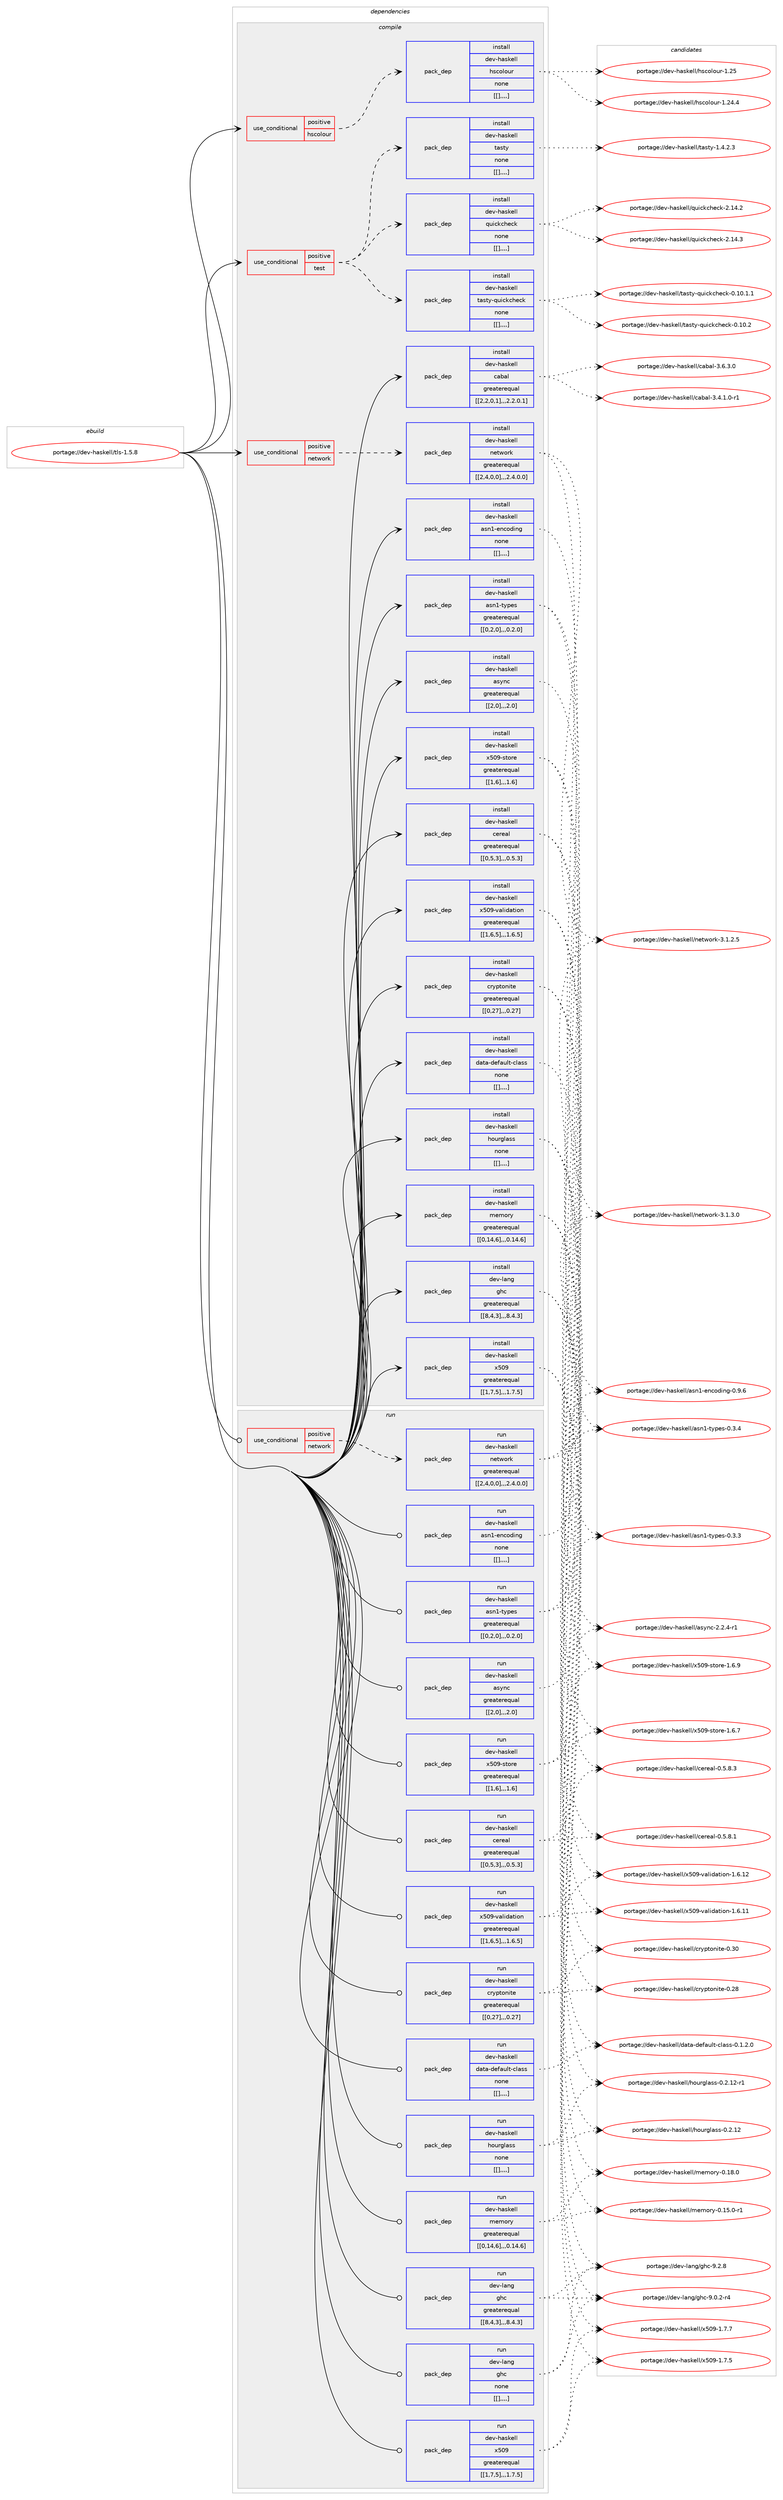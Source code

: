 digraph prolog {

# *************
# Graph options
# *************

newrank=true;
concentrate=true;
compound=true;
graph [rankdir=LR,fontname=Helvetica,fontsize=10,ranksep=1.5];#, ranksep=2.5, nodesep=0.2];
edge  [arrowhead=vee];
node  [fontname=Helvetica,fontsize=10];

# **********
# The ebuild
# **********

subgraph cluster_leftcol {
color=gray;
label=<<i>ebuild</i>>;
id [label="portage://dev-haskell/tls-1.5.8", color=red, width=4, href="../dev-haskell/tls-1.5.8.svg"];
}

# ****************
# The dependencies
# ****************

subgraph cluster_midcol {
color=gray;
label=<<i>dependencies</i>>;
subgraph cluster_compile {
fillcolor="#eeeeee";
style=filled;
label=<<i>compile</i>>;
subgraph cond21619 {
dependency90108 [label=<<TABLE BORDER="0" CELLBORDER="1" CELLSPACING="0" CELLPADDING="4"><TR><TD ROWSPAN="3" CELLPADDING="10">use_conditional</TD></TR><TR><TD>positive</TD></TR><TR><TD>hscolour</TD></TR></TABLE>>, shape=none, color=red];
subgraph pack67462 {
dependency90109 [label=<<TABLE BORDER="0" CELLBORDER="1" CELLSPACING="0" CELLPADDING="4" WIDTH="220"><TR><TD ROWSPAN="6" CELLPADDING="30">pack_dep</TD></TR><TR><TD WIDTH="110">install</TD></TR><TR><TD>dev-haskell</TD></TR><TR><TD>hscolour</TD></TR><TR><TD>none</TD></TR><TR><TD>[[],,,,]</TD></TR></TABLE>>, shape=none, color=blue];
}
dependency90108:e -> dependency90109:w [weight=20,style="dashed",arrowhead="vee"];
}
id:e -> dependency90108:w [weight=20,style="solid",arrowhead="vee"];
subgraph cond21620 {
dependency90110 [label=<<TABLE BORDER="0" CELLBORDER="1" CELLSPACING="0" CELLPADDING="4"><TR><TD ROWSPAN="3" CELLPADDING="10">use_conditional</TD></TR><TR><TD>positive</TD></TR><TR><TD>network</TD></TR></TABLE>>, shape=none, color=red];
subgraph pack67463 {
dependency90111 [label=<<TABLE BORDER="0" CELLBORDER="1" CELLSPACING="0" CELLPADDING="4" WIDTH="220"><TR><TD ROWSPAN="6" CELLPADDING="30">pack_dep</TD></TR><TR><TD WIDTH="110">install</TD></TR><TR><TD>dev-haskell</TD></TR><TR><TD>network</TD></TR><TR><TD>greaterequal</TD></TR><TR><TD>[[2,4,0,0],,,2.4.0.0]</TD></TR></TABLE>>, shape=none, color=blue];
}
dependency90110:e -> dependency90111:w [weight=20,style="dashed",arrowhead="vee"];
}
id:e -> dependency90110:w [weight=20,style="solid",arrowhead="vee"];
subgraph cond21621 {
dependency90112 [label=<<TABLE BORDER="0" CELLBORDER="1" CELLSPACING="0" CELLPADDING="4"><TR><TD ROWSPAN="3" CELLPADDING="10">use_conditional</TD></TR><TR><TD>positive</TD></TR><TR><TD>test</TD></TR></TABLE>>, shape=none, color=red];
subgraph pack67464 {
dependency90113 [label=<<TABLE BORDER="0" CELLBORDER="1" CELLSPACING="0" CELLPADDING="4" WIDTH="220"><TR><TD ROWSPAN="6" CELLPADDING="30">pack_dep</TD></TR><TR><TD WIDTH="110">install</TD></TR><TR><TD>dev-haskell</TD></TR><TR><TD>quickcheck</TD></TR><TR><TD>none</TD></TR><TR><TD>[[],,,,]</TD></TR></TABLE>>, shape=none, color=blue];
}
dependency90112:e -> dependency90113:w [weight=20,style="dashed",arrowhead="vee"];
subgraph pack67465 {
dependency90114 [label=<<TABLE BORDER="0" CELLBORDER="1" CELLSPACING="0" CELLPADDING="4" WIDTH="220"><TR><TD ROWSPAN="6" CELLPADDING="30">pack_dep</TD></TR><TR><TD WIDTH="110">install</TD></TR><TR><TD>dev-haskell</TD></TR><TR><TD>tasty</TD></TR><TR><TD>none</TD></TR><TR><TD>[[],,,,]</TD></TR></TABLE>>, shape=none, color=blue];
}
dependency90112:e -> dependency90114:w [weight=20,style="dashed",arrowhead="vee"];
subgraph pack67466 {
dependency90115 [label=<<TABLE BORDER="0" CELLBORDER="1" CELLSPACING="0" CELLPADDING="4" WIDTH="220"><TR><TD ROWSPAN="6" CELLPADDING="30">pack_dep</TD></TR><TR><TD WIDTH="110">install</TD></TR><TR><TD>dev-haskell</TD></TR><TR><TD>tasty-quickcheck</TD></TR><TR><TD>none</TD></TR><TR><TD>[[],,,,]</TD></TR></TABLE>>, shape=none, color=blue];
}
dependency90112:e -> dependency90115:w [weight=20,style="dashed",arrowhead="vee"];
}
id:e -> dependency90112:w [weight=20,style="solid",arrowhead="vee"];
subgraph pack67467 {
dependency90116 [label=<<TABLE BORDER="0" CELLBORDER="1" CELLSPACING="0" CELLPADDING="4" WIDTH="220"><TR><TD ROWSPAN="6" CELLPADDING="30">pack_dep</TD></TR><TR><TD WIDTH="110">install</TD></TR><TR><TD>dev-haskell</TD></TR><TR><TD>asn1-encoding</TD></TR><TR><TD>none</TD></TR><TR><TD>[[],,,,]</TD></TR></TABLE>>, shape=none, color=blue];
}
id:e -> dependency90116:w [weight=20,style="solid",arrowhead="vee"];
subgraph pack67468 {
dependency90117 [label=<<TABLE BORDER="0" CELLBORDER="1" CELLSPACING="0" CELLPADDING="4" WIDTH="220"><TR><TD ROWSPAN="6" CELLPADDING="30">pack_dep</TD></TR><TR><TD WIDTH="110">install</TD></TR><TR><TD>dev-haskell</TD></TR><TR><TD>asn1-types</TD></TR><TR><TD>greaterequal</TD></TR><TR><TD>[[0,2,0],,,0.2.0]</TD></TR></TABLE>>, shape=none, color=blue];
}
id:e -> dependency90117:w [weight=20,style="solid",arrowhead="vee"];
subgraph pack67469 {
dependency90118 [label=<<TABLE BORDER="0" CELLBORDER="1" CELLSPACING="0" CELLPADDING="4" WIDTH="220"><TR><TD ROWSPAN="6" CELLPADDING="30">pack_dep</TD></TR><TR><TD WIDTH="110">install</TD></TR><TR><TD>dev-haskell</TD></TR><TR><TD>async</TD></TR><TR><TD>greaterequal</TD></TR><TR><TD>[[2,0],,,2.0]</TD></TR></TABLE>>, shape=none, color=blue];
}
id:e -> dependency90118:w [weight=20,style="solid",arrowhead="vee"];
subgraph pack67470 {
dependency90119 [label=<<TABLE BORDER="0" CELLBORDER="1" CELLSPACING="0" CELLPADDING="4" WIDTH="220"><TR><TD ROWSPAN="6" CELLPADDING="30">pack_dep</TD></TR><TR><TD WIDTH="110">install</TD></TR><TR><TD>dev-haskell</TD></TR><TR><TD>cabal</TD></TR><TR><TD>greaterequal</TD></TR><TR><TD>[[2,2,0,1],,,2.2.0.1]</TD></TR></TABLE>>, shape=none, color=blue];
}
id:e -> dependency90119:w [weight=20,style="solid",arrowhead="vee"];
subgraph pack67471 {
dependency90120 [label=<<TABLE BORDER="0" CELLBORDER="1" CELLSPACING="0" CELLPADDING="4" WIDTH="220"><TR><TD ROWSPAN="6" CELLPADDING="30">pack_dep</TD></TR><TR><TD WIDTH="110">install</TD></TR><TR><TD>dev-haskell</TD></TR><TR><TD>cereal</TD></TR><TR><TD>greaterequal</TD></TR><TR><TD>[[0,5,3],,,0.5.3]</TD></TR></TABLE>>, shape=none, color=blue];
}
id:e -> dependency90120:w [weight=20,style="solid",arrowhead="vee"];
subgraph pack67472 {
dependency90121 [label=<<TABLE BORDER="0" CELLBORDER="1" CELLSPACING="0" CELLPADDING="4" WIDTH="220"><TR><TD ROWSPAN="6" CELLPADDING="30">pack_dep</TD></TR><TR><TD WIDTH="110">install</TD></TR><TR><TD>dev-haskell</TD></TR><TR><TD>cryptonite</TD></TR><TR><TD>greaterequal</TD></TR><TR><TD>[[0,27],,,0.27]</TD></TR></TABLE>>, shape=none, color=blue];
}
id:e -> dependency90121:w [weight=20,style="solid",arrowhead="vee"];
subgraph pack67473 {
dependency90122 [label=<<TABLE BORDER="0" CELLBORDER="1" CELLSPACING="0" CELLPADDING="4" WIDTH="220"><TR><TD ROWSPAN="6" CELLPADDING="30">pack_dep</TD></TR><TR><TD WIDTH="110">install</TD></TR><TR><TD>dev-haskell</TD></TR><TR><TD>data-default-class</TD></TR><TR><TD>none</TD></TR><TR><TD>[[],,,,]</TD></TR></TABLE>>, shape=none, color=blue];
}
id:e -> dependency90122:w [weight=20,style="solid",arrowhead="vee"];
subgraph pack67474 {
dependency90123 [label=<<TABLE BORDER="0" CELLBORDER="1" CELLSPACING="0" CELLPADDING="4" WIDTH="220"><TR><TD ROWSPAN="6" CELLPADDING="30">pack_dep</TD></TR><TR><TD WIDTH="110">install</TD></TR><TR><TD>dev-haskell</TD></TR><TR><TD>hourglass</TD></TR><TR><TD>none</TD></TR><TR><TD>[[],,,,]</TD></TR></TABLE>>, shape=none, color=blue];
}
id:e -> dependency90123:w [weight=20,style="solid",arrowhead="vee"];
subgraph pack67475 {
dependency90124 [label=<<TABLE BORDER="0" CELLBORDER="1" CELLSPACING="0" CELLPADDING="4" WIDTH="220"><TR><TD ROWSPAN="6" CELLPADDING="30">pack_dep</TD></TR><TR><TD WIDTH="110">install</TD></TR><TR><TD>dev-haskell</TD></TR><TR><TD>memory</TD></TR><TR><TD>greaterequal</TD></TR><TR><TD>[[0,14,6],,,0.14.6]</TD></TR></TABLE>>, shape=none, color=blue];
}
id:e -> dependency90124:w [weight=20,style="solid",arrowhead="vee"];
subgraph pack67476 {
dependency90125 [label=<<TABLE BORDER="0" CELLBORDER="1" CELLSPACING="0" CELLPADDING="4" WIDTH="220"><TR><TD ROWSPAN="6" CELLPADDING="30">pack_dep</TD></TR><TR><TD WIDTH="110">install</TD></TR><TR><TD>dev-haskell</TD></TR><TR><TD>x509</TD></TR><TR><TD>greaterequal</TD></TR><TR><TD>[[1,7,5],,,1.7.5]</TD></TR></TABLE>>, shape=none, color=blue];
}
id:e -> dependency90125:w [weight=20,style="solid",arrowhead="vee"];
subgraph pack67477 {
dependency90126 [label=<<TABLE BORDER="0" CELLBORDER="1" CELLSPACING="0" CELLPADDING="4" WIDTH="220"><TR><TD ROWSPAN="6" CELLPADDING="30">pack_dep</TD></TR><TR><TD WIDTH="110">install</TD></TR><TR><TD>dev-haskell</TD></TR><TR><TD>x509-store</TD></TR><TR><TD>greaterequal</TD></TR><TR><TD>[[1,6],,,1.6]</TD></TR></TABLE>>, shape=none, color=blue];
}
id:e -> dependency90126:w [weight=20,style="solid",arrowhead="vee"];
subgraph pack67478 {
dependency90127 [label=<<TABLE BORDER="0" CELLBORDER="1" CELLSPACING="0" CELLPADDING="4" WIDTH="220"><TR><TD ROWSPAN="6" CELLPADDING="30">pack_dep</TD></TR><TR><TD WIDTH="110">install</TD></TR><TR><TD>dev-haskell</TD></TR><TR><TD>x509-validation</TD></TR><TR><TD>greaterequal</TD></TR><TR><TD>[[1,6,5],,,1.6.5]</TD></TR></TABLE>>, shape=none, color=blue];
}
id:e -> dependency90127:w [weight=20,style="solid",arrowhead="vee"];
subgraph pack67479 {
dependency90128 [label=<<TABLE BORDER="0" CELLBORDER="1" CELLSPACING="0" CELLPADDING="4" WIDTH="220"><TR><TD ROWSPAN="6" CELLPADDING="30">pack_dep</TD></TR><TR><TD WIDTH="110">install</TD></TR><TR><TD>dev-lang</TD></TR><TR><TD>ghc</TD></TR><TR><TD>greaterequal</TD></TR><TR><TD>[[8,4,3],,,8.4.3]</TD></TR></TABLE>>, shape=none, color=blue];
}
id:e -> dependency90128:w [weight=20,style="solid",arrowhead="vee"];
}
subgraph cluster_compileandrun {
fillcolor="#eeeeee";
style=filled;
label=<<i>compile and run</i>>;
}
subgraph cluster_run {
fillcolor="#eeeeee";
style=filled;
label=<<i>run</i>>;
subgraph cond21622 {
dependency90129 [label=<<TABLE BORDER="0" CELLBORDER="1" CELLSPACING="0" CELLPADDING="4"><TR><TD ROWSPAN="3" CELLPADDING="10">use_conditional</TD></TR><TR><TD>positive</TD></TR><TR><TD>network</TD></TR></TABLE>>, shape=none, color=red];
subgraph pack67480 {
dependency90130 [label=<<TABLE BORDER="0" CELLBORDER="1" CELLSPACING="0" CELLPADDING="4" WIDTH="220"><TR><TD ROWSPAN="6" CELLPADDING="30">pack_dep</TD></TR><TR><TD WIDTH="110">run</TD></TR><TR><TD>dev-haskell</TD></TR><TR><TD>network</TD></TR><TR><TD>greaterequal</TD></TR><TR><TD>[[2,4,0,0],,,2.4.0.0]</TD></TR></TABLE>>, shape=none, color=blue];
}
dependency90129:e -> dependency90130:w [weight=20,style="dashed",arrowhead="vee"];
}
id:e -> dependency90129:w [weight=20,style="solid",arrowhead="odot"];
subgraph pack67481 {
dependency90131 [label=<<TABLE BORDER="0" CELLBORDER="1" CELLSPACING="0" CELLPADDING="4" WIDTH="220"><TR><TD ROWSPAN="6" CELLPADDING="30">pack_dep</TD></TR><TR><TD WIDTH="110">run</TD></TR><TR><TD>dev-haskell</TD></TR><TR><TD>asn1-encoding</TD></TR><TR><TD>none</TD></TR><TR><TD>[[],,,,]</TD></TR></TABLE>>, shape=none, color=blue];
}
id:e -> dependency90131:w [weight=20,style="solid",arrowhead="odot"];
subgraph pack67482 {
dependency90132 [label=<<TABLE BORDER="0" CELLBORDER="1" CELLSPACING="0" CELLPADDING="4" WIDTH="220"><TR><TD ROWSPAN="6" CELLPADDING="30">pack_dep</TD></TR><TR><TD WIDTH="110">run</TD></TR><TR><TD>dev-haskell</TD></TR><TR><TD>asn1-types</TD></TR><TR><TD>greaterequal</TD></TR><TR><TD>[[0,2,0],,,0.2.0]</TD></TR></TABLE>>, shape=none, color=blue];
}
id:e -> dependency90132:w [weight=20,style="solid",arrowhead="odot"];
subgraph pack67483 {
dependency90133 [label=<<TABLE BORDER="0" CELLBORDER="1" CELLSPACING="0" CELLPADDING="4" WIDTH="220"><TR><TD ROWSPAN="6" CELLPADDING="30">pack_dep</TD></TR><TR><TD WIDTH="110">run</TD></TR><TR><TD>dev-haskell</TD></TR><TR><TD>async</TD></TR><TR><TD>greaterequal</TD></TR><TR><TD>[[2,0],,,2.0]</TD></TR></TABLE>>, shape=none, color=blue];
}
id:e -> dependency90133:w [weight=20,style="solid",arrowhead="odot"];
subgraph pack67484 {
dependency90134 [label=<<TABLE BORDER="0" CELLBORDER="1" CELLSPACING="0" CELLPADDING="4" WIDTH="220"><TR><TD ROWSPAN="6" CELLPADDING="30">pack_dep</TD></TR><TR><TD WIDTH="110">run</TD></TR><TR><TD>dev-haskell</TD></TR><TR><TD>cereal</TD></TR><TR><TD>greaterequal</TD></TR><TR><TD>[[0,5,3],,,0.5.3]</TD></TR></TABLE>>, shape=none, color=blue];
}
id:e -> dependency90134:w [weight=20,style="solid",arrowhead="odot"];
subgraph pack67485 {
dependency90135 [label=<<TABLE BORDER="0" CELLBORDER="1" CELLSPACING="0" CELLPADDING="4" WIDTH="220"><TR><TD ROWSPAN="6" CELLPADDING="30">pack_dep</TD></TR><TR><TD WIDTH="110">run</TD></TR><TR><TD>dev-haskell</TD></TR><TR><TD>cryptonite</TD></TR><TR><TD>greaterequal</TD></TR><TR><TD>[[0,27],,,0.27]</TD></TR></TABLE>>, shape=none, color=blue];
}
id:e -> dependency90135:w [weight=20,style="solid",arrowhead="odot"];
subgraph pack67486 {
dependency90136 [label=<<TABLE BORDER="0" CELLBORDER="1" CELLSPACING="0" CELLPADDING="4" WIDTH="220"><TR><TD ROWSPAN="6" CELLPADDING="30">pack_dep</TD></TR><TR><TD WIDTH="110">run</TD></TR><TR><TD>dev-haskell</TD></TR><TR><TD>data-default-class</TD></TR><TR><TD>none</TD></TR><TR><TD>[[],,,,]</TD></TR></TABLE>>, shape=none, color=blue];
}
id:e -> dependency90136:w [weight=20,style="solid",arrowhead="odot"];
subgraph pack67487 {
dependency90137 [label=<<TABLE BORDER="0" CELLBORDER="1" CELLSPACING="0" CELLPADDING="4" WIDTH="220"><TR><TD ROWSPAN="6" CELLPADDING="30">pack_dep</TD></TR><TR><TD WIDTH="110">run</TD></TR><TR><TD>dev-haskell</TD></TR><TR><TD>hourglass</TD></TR><TR><TD>none</TD></TR><TR><TD>[[],,,,]</TD></TR></TABLE>>, shape=none, color=blue];
}
id:e -> dependency90137:w [weight=20,style="solid",arrowhead="odot"];
subgraph pack67488 {
dependency90138 [label=<<TABLE BORDER="0" CELLBORDER="1" CELLSPACING="0" CELLPADDING="4" WIDTH="220"><TR><TD ROWSPAN="6" CELLPADDING="30">pack_dep</TD></TR><TR><TD WIDTH="110">run</TD></TR><TR><TD>dev-haskell</TD></TR><TR><TD>memory</TD></TR><TR><TD>greaterequal</TD></TR><TR><TD>[[0,14,6],,,0.14.6]</TD></TR></TABLE>>, shape=none, color=blue];
}
id:e -> dependency90138:w [weight=20,style="solid",arrowhead="odot"];
subgraph pack67489 {
dependency90139 [label=<<TABLE BORDER="0" CELLBORDER="1" CELLSPACING="0" CELLPADDING="4" WIDTH="220"><TR><TD ROWSPAN="6" CELLPADDING="30">pack_dep</TD></TR><TR><TD WIDTH="110">run</TD></TR><TR><TD>dev-haskell</TD></TR><TR><TD>x509</TD></TR><TR><TD>greaterequal</TD></TR><TR><TD>[[1,7,5],,,1.7.5]</TD></TR></TABLE>>, shape=none, color=blue];
}
id:e -> dependency90139:w [weight=20,style="solid",arrowhead="odot"];
subgraph pack67490 {
dependency90140 [label=<<TABLE BORDER="0" CELLBORDER="1" CELLSPACING="0" CELLPADDING="4" WIDTH="220"><TR><TD ROWSPAN="6" CELLPADDING="30">pack_dep</TD></TR><TR><TD WIDTH="110">run</TD></TR><TR><TD>dev-haskell</TD></TR><TR><TD>x509-store</TD></TR><TR><TD>greaterequal</TD></TR><TR><TD>[[1,6],,,1.6]</TD></TR></TABLE>>, shape=none, color=blue];
}
id:e -> dependency90140:w [weight=20,style="solid",arrowhead="odot"];
subgraph pack67491 {
dependency90141 [label=<<TABLE BORDER="0" CELLBORDER="1" CELLSPACING="0" CELLPADDING="4" WIDTH="220"><TR><TD ROWSPAN="6" CELLPADDING="30">pack_dep</TD></TR><TR><TD WIDTH="110">run</TD></TR><TR><TD>dev-haskell</TD></TR><TR><TD>x509-validation</TD></TR><TR><TD>greaterequal</TD></TR><TR><TD>[[1,6,5],,,1.6.5]</TD></TR></TABLE>>, shape=none, color=blue];
}
id:e -> dependency90141:w [weight=20,style="solid",arrowhead="odot"];
subgraph pack67492 {
dependency90142 [label=<<TABLE BORDER="0" CELLBORDER="1" CELLSPACING="0" CELLPADDING="4" WIDTH="220"><TR><TD ROWSPAN="6" CELLPADDING="30">pack_dep</TD></TR><TR><TD WIDTH="110">run</TD></TR><TR><TD>dev-lang</TD></TR><TR><TD>ghc</TD></TR><TR><TD>greaterequal</TD></TR><TR><TD>[[8,4,3],,,8.4.3]</TD></TR></TABLE>>, shape=none, color=blue];
}
id:e -> dependency90142:w [weight=20,style="solid",arrowhead="odot"];
subgraph pack67493 {
dependency90143 [label=<<TABLE BORDER="0" CELLBORDER="1" CELLSPACING="0" CELLPADDING="4" WIDTH="220"><TR><TD ROWSPAN="6" CELLPADDING="30">pack_dep</TD></TR><TR><TD WIDTH="110">run</TD></TR><TR><TD>dev-lang</TD></TR><TR><TD>ghc</TD></TR><TR><TD>none</TD></TR><TR><TD>[[],,,,]</TD></TR></TABLE>>, shape=none, color=blue];
}
id:e -> dependency90143:w [weight=20,style="solid",arrowhead="odot"];
}
}

# **************
# The candidates
# **************

subgraph cluster_choices {
rank=same;
color=gray;
label=<<i>candidates</i>>;

subgraph choice67462 {
color=black;
nodesep=1;
choice100101118451049711510710110810847104115991111081111171144549465053 [label="portage://dev-haskell/hscolour-1.25", color=red, width=4,href="../dev-haskell/hscolour-1.25.svg"];
choice1001011184510497115107101108108471041159911110811111711445494650524652 [label="portage://dev-haskell/hscolour-1.24.4", color=red, width=4,href="../dev-haskell/hscolour-1.24.4.svg"];
dependency90109:e -> choice100101118451049711510710110810847104115991111081111171144549465053:w [style=dotted,weight="100"];
dependency90109:e -> choice1001011184510497115107101108108471041159911110811111711445494650524652:w [style=dotted,weight="100"];
}
subgraph choice67463 {
color=black;
nodesep=1;
choice1001011184510497115107101108108471101011161191111141074551464946514648 [label="portage://dev-haskell/network-3.1.3.0", color=red, width=4,href="../dev-haskell/network-3.1.3.0.svg"];
choice1001011184510497115107101108108471101011161191111141074551464946504653 [label="portage://dev-haskell/network-3.1.2.5", color=red, width=4,href="../dev-haskell/network-3.1.2.5.svg"];
dependency90111:e -> choice1001011184510497115107101108108471101011161191111141074551464946514648:w [style=dotted,weight="100"];
dependency90111:e -> choice1001011184510497115107101108108471101011161191111141074551464946504653:w [style=dotted,weight="100"];
}
subgraph choice67464 {
color=black;
nodesep=1;
choice10010111845104971151071011081084711311710599107991041019910745504649524651 [label="portage://dev-haskell/quickcheck-2.14.3", color=red, width=4,href="../dev-haskell/quickcheck-2.14.3.svg"];
choice10010111845104971151071011081084711311710599107991041019910745504649524650 [label="portage://dev-haskell/quickcheck-2.14.2", color=red, width=4,href="../dev-haskell/quickcheck-2.14.2.svg"];
dependency90113:e -> choice10010111845104971151071011081084711311710599107991041019910745504649524651:w [style=dotted,weight="100"];
dependency90113:e -> choice10010111845104971151071011081084711311710599107991041019910745504649524650:w [style=dotted,weight="100"];
}
subgraph choice67465 {
color=black;
nodesep=1;
choice100101118451049711510710110810847116971151161214549465246504651 [label="portage://dev-haskell/tasty-1.4.2.3", color=red, width=4,href="../dev-haskell/tasty-1.4.2.3.svg"];
dependency90114:e -> choice100101118451049711510710110810847116971151161214549465246504651:w [style=dotted,weight="100"];
}
subgraph choice67466 {
color=black;
nodesep=1;
choice100101118451049711510710110810847116971151161214511311710599107991041019910745484649484650 [label="portage://dev-haskell/tasty-quickcheck-0.10.2", color=red, width=4,href="../dev-haskell/tasty-quickcheck-0.10.2.svg"];
choice1001011184510497115107101108108471169711511612145113117105991079910410199107454846494846494649 [label="portage://dev-haskell/tasty-quickcheck-0.10.1.1", color=red, width=4,href="../dev-haskell/tasty-quickcheck-0.10.1.1.svg"];
dependency90115:e -> choice100101118451049711510710110810847116971151161214511311710599107991041019910745484649484650:w [style=dotted,weight="100"];
dependency90115:e -> choice1001011184510497115107101108108471169711511612145113117105991079910410199107454846494846494649:w [style=dotted,weight="100"];
}
subgraph choice67467 {
color=black;
nodesep=1;
choice10010111845104971151071011081084797115110494510111099111100105110103454846574654 [label="portage://dev-haskell/asn1-encoding-0.9.6", color=red, width=4,href="../dev-haskell/asn1-encoding-0.9.6.svg"];
dependency90116:e -> choice10010111845104971151071011081084797115110494510111099111100105110103454846574654:w [style=dotted,weight="100"];
}
subgraph choice67468 {
color=black;
nodesep=1;
choice100101118451049711510710110810847971151104945116121112101115454846514652 [label="portage://dev-haskell/asn1-types-0.3.4", color=red, width=4,href="../dev-haskell/asn1-types-0.3.4.svg"];
choice100101118451049711510710110810847971151104945116121112101115454846514651 [label="portage://dev-haskell/asn1-types-0.3.3", color=red, width=4,href="../dev-haskell/asn1-types-0.3.3.svg"];
dependency90117:e -> choice100101118451049711510710110810847971151104945116121112101115454846514652:w [style=dotted,weight="100"];
dependency90117:e -> choice100101118451049711510710110810847971151104945116121112101115454846514651:w [style=dotted,weight="100"];
}
subgraph choice67469 {
color=black;
nodesep=1;
choice10010111845104971151071011081084797115121110994550465046524511449 [label="portage://dev-haskell/async-2.2.4-r1", color=red, width=4,href="../dev-haskell/async-2.2.4-r1.svg"];
dependency90118:e -> choice10010111845104971151071011081084797115121110994550465046524511449:w [style=dotted,weight="100"];
}
subgraph choice67470 {
color=black;
nodesep=1;
choice100101118451049711510710110810847999798971084551465446514648 [label="portage://dev-haskell/cabal-3.6.3.0", color=red, width=4,href="../dev-haskell/cabal-3.6.3.0.svg"];
choice1001011184510497115107101108108479997989710845514652464946484511449 [label="portage://dev-haskell/cabal-3.4.1.0-r1", color=red, width=4,href="../dev-haskell/cabal-3.4.1.0-r1.svg"];
dependency90119:e -> choice100101118451049711510710110810847999798971084551465446514648:w [style=dotted,weight="100"];
dependency90119:e -> choice1001011184510497115107101108108479997989710845514652464946484511449:w [style=dotted,weight="100"];
}
subgraph choice67471 {
color=black;
nodesep=1;
choice10010111845104971151071011081084799101114101971084548465346564651 [label="portage://dev-haskell/cereal-0.5.8.3", color=red, width=4,href="../dev-haskell/cereal-0.5.8.3.svg"];
choice10010111845104971151071011081084799101114101971084548465346564649 [label="portage://dev-haskell/cereal-0.5.8.1", color=red, width=4,href="../dev-haskell/cereal-0.5.8.1.svg"];
dependency90120:e -> choice10010111845104971151071011081084799101114101971084548465346564651:w [style=dotted,weight="100"];
dependency90120:e -> choice10010111845104971151071011081084799101114101971084548465346564649:w [style=dotted,weight="100"];
}
subgraph choice67472 {
color=black;
nodesep=1;
choice100101118451049711510710110810847991141211121161111101051161014548465148 [label="portage://dev-haskell/cryptonite-0.30", color=red, width=4,href="../dev-haskell/cryptonite-0.30.svg"];
choice100101118451049711510710110810847991141211121161111101051161014548465056 [label="portage://dev-haskell/cryptonite-0.28", color=red, width=4,href="../dev-haskell/cryptonite-0.28.svg"];
dependency90121:e -> choice100101118451049711510710110810847991141211121161111101051161014548465148:w [style=dotted,weight="100"];
dependency90121:e -> choice100101118451049711510710110810847991141211121161111101051161014548465056:w [style=dotted,weight="100"];
}
subgraph choice67473 {
color=black;
nodesep=1;
choice100101118451049711510710110810847100971169745100101102971171081164599108971151154548464946504648 [label="portage://dev-haskell/data-default-class-0.1.2.0", color=red, width=4,href="../dev-haskell/data-default-class-0.1.2.0.svg"];
dependency90122:e -> choice100101118451049711510710110810847100971169745100101102971171081164599108971151154548464946504648:w [style=dotted,weight="100"];
}
subgraph choice67474 {
color=black;
nodesep=1;
choice10010111845104971151071011081084710411111711410310897115115454846504649504511449 [label="portage://dev-haskell/hourglass-0.2.12-r1", color=red, width=4,href="../dev-haskell/hourglass-0.2.12-r1.svg"];
choice1001011184510497115107101108108471041111171141031089711511545484650464950 [label="portage://dev-haskell/hourglass-0.2.12", color=red, width=4,href="../dev-haskell/hourglass-0.2.12.svg"];
dependency90123:e -> choice10010111845104971151071011081084710411111711410310897115115454846504649504511449:w [style=dotted,weight="100"];
dependency90123:e -> choice1001011184510497115107101108108471041111171141031089711511545484650464950:w [style=dotted,weight="100"];
}
subgraph choice67475 {
color=black;
nodesep=1;
choice10010111845104971151071011081084710910110911111412145484649564648 [label="portage://dev-haskell/memory-0.18.0", color=red, width=4,href="../dev-haskell/memory-0.18.0.svg"];
choice100101118451049711510710110810847109101109111114121454846495346484511449 [label="portage://dev-haskell/memory-0.15.0-r1", color=red, width=4,href="../dev-haskell/memory-0.15.0-r1.svg"];
dependency90124:e -> choice10010111845104971151071011081084710910110911111412145484649564648:w [style=dotted,weight="100"];
dependency90124:e -> choice100101118451049711510710110810847109101109111114121454846495346484511449:w [style=dotted,weight="100"];
}
subgraph choice67476 {
color=black;
nodesep=1;
choice100101118451049711510710110810847120534857454946554655 [label="portage://dev-haskell/x509-1.7.7", color=red, width=4,href="../dev-haskell/x509-1.7.7.svg"];
choice100101118451049711510710110810847120534857454946554653 [label="portage://dev-haskell/x509-1.7.5", color=red, width=4,href="../dev-haskell/x509-1.7.5.svg"];
dependency90125:e -> choice100101118451049711510710110810847120534857454946554655:w [style=dotted,weight="100"];
dependency90125:e -> choice100101118451049711510710110810847120534857454946554653:w [style=dotted,weight="100"];
}
subgraph choice67477 {
color=black;
nodesep=1;
choice10010111845104971151071011081084712053485745115116111114101454946544657 [label="portage://dev-haskell/x509-store-1.6.9", color=red, width=4,href="../dev-haskell/x509-store-1.6.9.svg"];
choice10010111845104971151071011081084712053485745115116111114101454946544655 [label="portage://dev-haskell/x509-store-1.6.7", color=red, width=4,href="../dev-haskell/x509-store-1.6.7.svg"];
dependency90126:e -> choice10010111845104971151071011081084712053485745115116111114101454946544657:w [style=dotted,weight="100"];
dependency90126:e -> choice10010111845104971151071011081084712053485745115116111114101454946544655:w [style=dotted,weight="100"];
}
subgraph choice67478 {
color=black;
nodesep=1;
choice10010111845104971151071011081084712053485745118971081051009711610511111045494654464950 [label="portage://dev-haskell/x509-validation-1.6.12", color=red, width=4,href="../dev-haskell/x509-validation-1.6.12.svg"];
choice10010111845104971151071011081084712053485745118971081051009711610511111045494654464949 [label="portage://dev-haskell/x509-validation-1.6.11", color=red, width=4,href="../dev-haskell/x509-validation-1.6.11.svg"];
dependency90127:e -> choice10010111845104971151071011081084712053485745118971081051009711610511111045494654464950:w [style=dotted,weight="100"];
dependency90127:e -> choice10010111845104971151071011081084712053485745118971081051009711610511111045494654464949:w [style=dotted,weight="100"];
}
subgraph choice67479 {
color=black;
nodesep=1;
choice10010111845108971101034710310499455746504656 [label="portage://dev-lang/ghc-9.2.8", color=red, width=4,href="../dev-lang/ghc-9.2.8.svg"];
choice100101118451089711010347103104994557464846504511452 [label="portage://dev-lang/ghc-9.0.2-r4", color=red, width=4,href="../dev-lang/ghc-9.0.2-r4.svg"];
dependency90128:e -> choice10010111845108971101034710310499455746504656:w [style=dotted,weight="100"];
dependency90128:e -> choice100101118451089711010347103104994557464846504511452:w [style=dotted,weight="100"];
}
subgraph choice67480 {
color=black;
nodesep=1;
choice1001011184510497115107101108108471101011161191111141074551464946514648 [label="portage://dev-haskell/network-3.1.3.0", color=red, width=4,href="../dev-haskell/network-3.1.3.0.svg"];
choice1001011184510497115107101108108471101011161191111141074551464946504653 [label="portage://dev-haskell/network-3.1.2.5", color=red, width=4,href="../dev-haskell/network-3.1.2.5.svg"];
dependency90130:e -> choice1001011184510497115107101108108471101011161191111141074551464946514648:w [style=dotted,weight="100"];
dependency90130:e -> choice1001011184510497115107101108108471101011161191111141074551464946504653:w [style=dotted,weight="100"];
}
subgraph choice67481 {
color=black;
nodesep=1;
choice10010111845104971151071011081084797115110494510111099111100105110103454846574654 [label="portage://dev-haskell/asn1-encoding-0.9.6", color=red, width=4,href="../dev-haskell/asn1-encoding-0.9.6.svg"];
dependency90131:e -> choice10010111845104971151071011081084797115110494510111099111100105110103454846574654:w [style=dotted,weight="100"];
}
subgraph choice67482 {
color=black;
nodesep=1;
choice100101118451049711510710110810847971151104945116121112101115454846514652 [label="portage://dev-haskell/asn1-types-0.3.4", color=red, width=4,href="../dev-haskell/asn1-types-0.3.4.svg"];
choice100101118451049711510710110810847971151104945116121112101115454846514651 [label="portage://dev-haskell/asn1-types-0.3.3", color=red, width=4,href="../dev-haskell/asn1-types-0.3.3.svg"];
dependency90132:e -> choice100101118451049711510710110810847971151104945116121112101115454846514652:w [style=dotted,weight="100"];
dependency90132:e -> choice100101118451049711510710110810847971151104945116121112101115454846514651:w [style=dotted,weight="100"];
}
subgraph choice67483 {
color=black;
nodesep=1;
choice10010111845104971151071011081084797115121110994550465046524511449 [label="portage://dev-haskell/async-2.2.4-r1", color=red, width=4,href="../dev-haskell/async-2.2.4-r1.svg"];
dependency90133:e -> choice10010111845104971151071011081084797115121110994550465046524511449:w [style=dotted,weight="100"];
}
subgraph choice67484 {
color=black;
nodesep=1;
choice10010111845104971151071011081084799101114101971084548465346564651 [label="portage://dev-haskell/cereal-0.5.8.3", color=red, width=4,href="../dev-haskell/cereal-0.5.8.3.svg"];
choice10010111845104971151071011081084799101114101971084548465346564649 [label="portage://dev-haskell/cereal-0.5.8.1", color=red, width=4,href="../dev-haskell/cereal-0.5.8.1.svg"];
dependency90134:e -> choice10010111845104971151071011081084799101114101971084548465346564651:w [style=dotted,weight="100"];
dependency90134:e -> choice10010111845104971151071011081084799101114101971084548465346564649:w [style=dotted,weight="100"];
}
subgraph choice67485 {
color=black;
nodesep=1;
choice100101118451049711510710110810847991141211121161111101051161014548465148 [label="portage://dev-haskell/cryptonite-0.30", color=red, width=4,href="../dev-haskell/cryptonite-0.30.svg"];
choice100101118451049711510710110810847991141211121161111101051161014548465056 [label="portage://dev-haskell/cryptonite-0.28", color=red, width=4,href="../dev-haskell/cryptonite-0.28.svg"];
dependency90135:e -> choice100101118451049711510710110810847991141211121161111101051161014548465148:w [style=dotted,weight="100"];
dependency90135:e -> choice100101118451049711510710110810847991141211121161111101051161014548465056:w [style=dotted,weight="100"];
}
subgraph choice67486 {
color=black;
nodesep=1;
choice100101118451049711510710110810847100971169745100101102971171081164599108971151154548464946504648 [label="portage://dev-haskell/data-default-class-0.1.2.0", color=red, width=4,href="../dev-haskell/data-default-class-0.1.2.0.svg"];
dependency90136:e -> choice100101118451049711510710110810847100971169745100101102971171081164599108971151154548464946504648:w [style=dotted,weight="100"];
}
subgraph choice67487 {
color=black;
nodesep=1;
choice10010111845104971151071011081084710411111711410310897115115454846504649504511449 [label="portage://dev-haskell/hourglass-0.2.12-r1", color=red, width=4,href="../dev-haskell/hourglass-0.2.12-r1.svg"];
choice1001011184510497115107101108108471041111171141031089711511545484650464950 [label="portage://dev-haskell/hourglass-0.2.12", color=red, width=4,href="../dev-haskell/hourglass-0.2.12.svg"];
dependency90137:e -> choice10010111845104971151071011081084710411111711410310897115115454846504649504511449:w [style=dotted,weight="100"];
dependency90137:e -> choice1001011184510497115107101108108471041111171141031089711511545484650464950:w [style=dotted,weight="100"];
}
subgraph choice67488 {
color=black;
nodesep=1;
choice10010111845104971151071011081084710910110911111412145484649564648 [label="portage://dev-haskell/memory-0.18.0", color=red, width=4,href="../dev-haskell/memory-0.18.0.svg"];
choice100101118451049711510710110810847109101109111114121454846495346484511449 [label="portage://dev-haskell/memory-0.15.0-r1", color=red, width=4,href="../dev-haskell/memory-0.15.0-r1.svg"];
dependency90138:e -> choice10010111845104971151071011081084710910110911111412145484649564648:w [style=dotted,weight="100"];
dependency90138:e -> choice100101118451049711510710110810847109101109111114121454846495346484511449:w [style=dotted,weight="100"];
}
subgraph choice67489 {
color=black;
nodesep=1;
choice100101118451049711510710110810847120534857454946554655 [label="portage://dev-haskell/x509-1.7.7", color=red, width=4,href="../dev-haskell/x509-1.7.7.svg"];
choice100101118451049711510710110810847120534857454946554653 [label="portage://dev-haskell/x509-1.7.5", color=red, width=4,href="../dev-haskell/x509-1.7.5.svg"];
dependency90139:e -> choice100101118451049711510710110810847120534857454946554655:w [style=dotted,weight="100"];
dependency90139:e -> choice100101118451049711510710110810847120534857454946554653:w [style=dotted,weight="100"];
}
subgraph choice67490 {
color=black;
nodesep=1;
choice10010111845104971151071011081084712053485745115116111114101454946544657 [label="portage://dev-haskell/x509-store-1.6.9", color=red, width=4,href="../dev-haskell/x509-store-1.6.9.svg"];
choice10010111845104971151071011081084712053485745115116111114101454946544655 [label="portage://dev-haskell/x509-store-1.6.7", color=red, width=4,href="../dev-haskell/x509-store-1.6.7.svg"];
dependency90140:e -> choice10010111845104971151071011081084712053485745115116111114101454946544657:w [style=dotted,weight="100"];
dependency90140:e -> choice10010111845104971151071011081084712053485745115116111114101454946544655:w [style=dotted,weight="100"];
}
subgraph choice67491 {
color=black;
nodesep=1;
choice10010111845104971151071011081084712053485745118971081051009711610511111045494654464950 [label="portage://dev-haskell/x509-validation-1.6.12", color=red, width=4,href="../dev-haskell/x509-validation-1.6.12.svg"];
choice10010111845104971151071011081084712053485745118971081051009711610511111045494654464949 [label="portage://dev-haskell/x509-validation-1.6.11", color=red, width=4,href="../dev-haskell/x509-validation-1.6.11.svg"];
dependency90141:e -> choice10010111845104971151071011081084712053485745118971081051009711610511111045494654464950:w [style=dotted,weight="100"];
dependency90141:e -> choice10010111845104971151071011081084712053485745118971081051009711610511111045494654464949:w [style=dotted,weight="100"];
}
subgraph choice67492 {
color=black;
nodesep=1;
choice10010111845108971101034710310499455746504656 [label="portage://dev-lang/ghc-9.2.8", color=red, width=4,href="../dev-lang/ghc-9.2.8.svg"];
choice100101118451089711010347103104994557464846504511452 [label="portage://dev-lang/ghc-9.0.2-r4", color=red, width=4,href="../dev-lang/ghc-9.0.2-r4.svg"];
dependency90142:e -> choice10010111845108971101034710310499455746504656:w [style=dotted,weight="100"];
dependency90142:e -> choice100101118451089711010347103104994557464846504511452:w [style=dotted,weight="100"];
}
subgraph choice67493 {
color=black;
nodesep=1;
choice10010111845108971101034710310499455746504656 [label="portage://dev-lang/ghc-9.2.8", color=red, width=4,href="../dev-lang/ghc-9.2.8.svg"];
choice100101118451089711010347103104994557464846504511452 [label="portage://dev-lang/ghc-9.0.2-r4", color=red, width=4,href="../dev-lang/ghc-9.0.2-r4.svg"];
dependency90143:e -> choice10010111845108971101034710310499455746504656:w [style=dotted,weight="100"];
dependency90143:e -> choice100101118451089711010347103104994557464846504511452:w [style=dotted,weight="100"];
}
}

}
